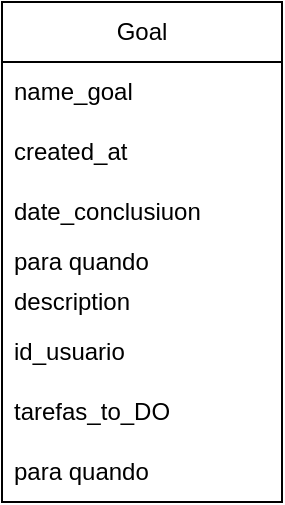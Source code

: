 <mxfile version="22.0.8" type="device">
  <diagram name="Page-1" id="wKK5YTdkYekHQOFqQ9ca">
    <mxGraphModel dx="874" dy="518" grid="1" gridSize="10" guides="1" tooltips="1" connect="1" arrows="1" fold="1" page="1" pageScale="1" pageWidth="850" pageHeight="1100" math="0" shadow="0">
      <root>
        <mxCell id="0" />
        <mxCell id="1" parent="0" />
        <mxCell id="64US7ZkkRKGm3WzCH9oB-1" value="Goal" style="swimlane;fontStyle=0;childLayout=stackLayout;horizontal=1;startSize=30;horizontalStack=0;resizeParent=1;resizeParentMax=0;resizeLast=0;collapsible=1;marginBottom=0;whiteSpace=wrap;html=1;" vertex="1" parent="1">
          <mxGeometry x="350" y="370" width="140" height="250" as="geometry">
            <mxRectangle x="350" y="370" width="70" height="30" as="alternateBounds" />
          </mxGeometry>
        </mxCell>
        <mxCell id="64US7ZkkRKGm3WzCH9oB-2" value="name_goal" style="text;strokeColor=none;fillColor=none;align=left;verticalAlign=middle;spacingLeft=4;spacingRight=4;overflow=hidden;points=[[0,0.5],[1,0.5]];portConstraint=eastwest;rotatable=0;whiteSpace=wrap;html=1;" vertex="1" parent="64US7ZkkRKGm3WzCH9oB-1">
          <mxGeometry y="30" width="140" height="30" as="geometry" />
        </mxCell>
        <mxCell id="64US7ZkkRKGm3WzCH9oB-3" value="created_at" style="text;strokeColor=none;fillColor=none;align=left;verticalAlign=middle;spacingLeft=4;spacingRight=4;overflow=hidden;points=[[0,0.5],[1,0.5]];portConstraint=eastwest;rotatable=0;whiteSpace=wrap;html=1;" vertex="1" parent="64US7ZkkRKGm3WzCH9oB-1">
          <mxGeometry y="60" width="140" height="30" as="geometry" />
        </mxCell>
        <mxCell id="64US7ZkkRKGm3WzCH9oB-5" value="date_conclusiuon" style="text;strokeColor=none;fillColor=none;align=left;verticalAlign=middle;spacingLeft=4;spacingRight=4;overflow=hidden;points=[[0,0.5],[1,0.5]];portConstraint=eastwest;rotatable=0;whiteSpace=wrap;html=1;" vertex="1" parent="64US7ZkkRKGm3WzCH9oB-1">
          <mxGeometry y="90" width="140" height="30" as="geometry" />
        </mxCell>
        <mxCell id="64US7ZkkRKGm3WzCH9oB-9" value="para quando&lt;br&gt;" style="text;strokeColor=none;fillColor=none;align=left;verticalAlign=middle;spacingLeft=4;spacingRight=4;overflow=hidden;points=[[0,0.5],[1,0.5]];portConstraint=eastwest;rotatable=0;whiteSpace=wrap;html=1;" vertex="1" parent="64US7ZkkRKGm3WzCH9oB-1">
          <mxGeometry y="120" width="140" height="20" as="geometry" />
        </mxCell>
        <mxCell id="64US7ZkkRKGm3WzCH9oB-7" value="description" style="text;strokeColor=none;fillColor=none;align=left;verticalAlign=middle;spacingLeft=4;spacingRight=4;overflow=hidden;points=[[0,0.5],[1,0.5]];portConstraint=eastwest;rotatable=0;whiteSpace=wrap;html=1;" vertex="1" parent="64US7ZkkRKGm3WzCH9oB-1">
          <mxGeometry y="140" width="140" height="20" as="geometry" />
        </mxCell>
        <mxCell id="64US7ZkkRKGm3WzCH9oB-8" value="id_usuario" style="text;strokeColor=none;fillColor=none;align=left;verticalAlign=middle;spacingLeft=4;spacingRight=4;overflow=hidden;points=[[0,0.5],[1,0.5]];portConstraint=eastwest;rotatable=0;whiteSpace=wrap;html=1;" vertex="1" parent="64US7ZkkRKGm3WzCH9oB-1">
          <mxGeometry y="160" width="140" height="30" as="geometry" />
        </mxCell>
        <mxCell id="64US7ZkkRKGm3WzCH9oB-6" value="tarefas_to_DO" style="text;strokeColor=none;fillColor=none;align=left;verticalAlign=middle;spacingLeft=4;spacingRight=4;overflow=hidden;points=[[0,0.5],[1,0.5]];portConstraint=eastwest;rotatable=0;whiteSpace=wrap;html=1;" vertex="1" parent="64US7ZkkRKGm3WzCH9oB-1">
          <mxGeometry y="190" width="140" height="30" as="geometry" />
        </mxCell>
        <mxCell id="64US7ZkkRKGm3WzCH9oB-4" value="para quando&lt;br&gt;" style="text;strokeColor=none;fillColor=none;align=left;verticalAlign=middle;spacingLeft=4;spacingRight=4;overflow=hidden;points=[[0,0.5],[1,0.5]];portConstraint=eastwest;rotatable=0;whiteSpace=wrap;html=1;" vertex="1" parent="64US7ZkkRKGm3WzCH9oB-1">
          <mxGeometry y="220" width="140" height="30" as="geometry" />
        </mxCell>
      </root>
    </mxGraphModel>
  </diagram>
</mxfile>
